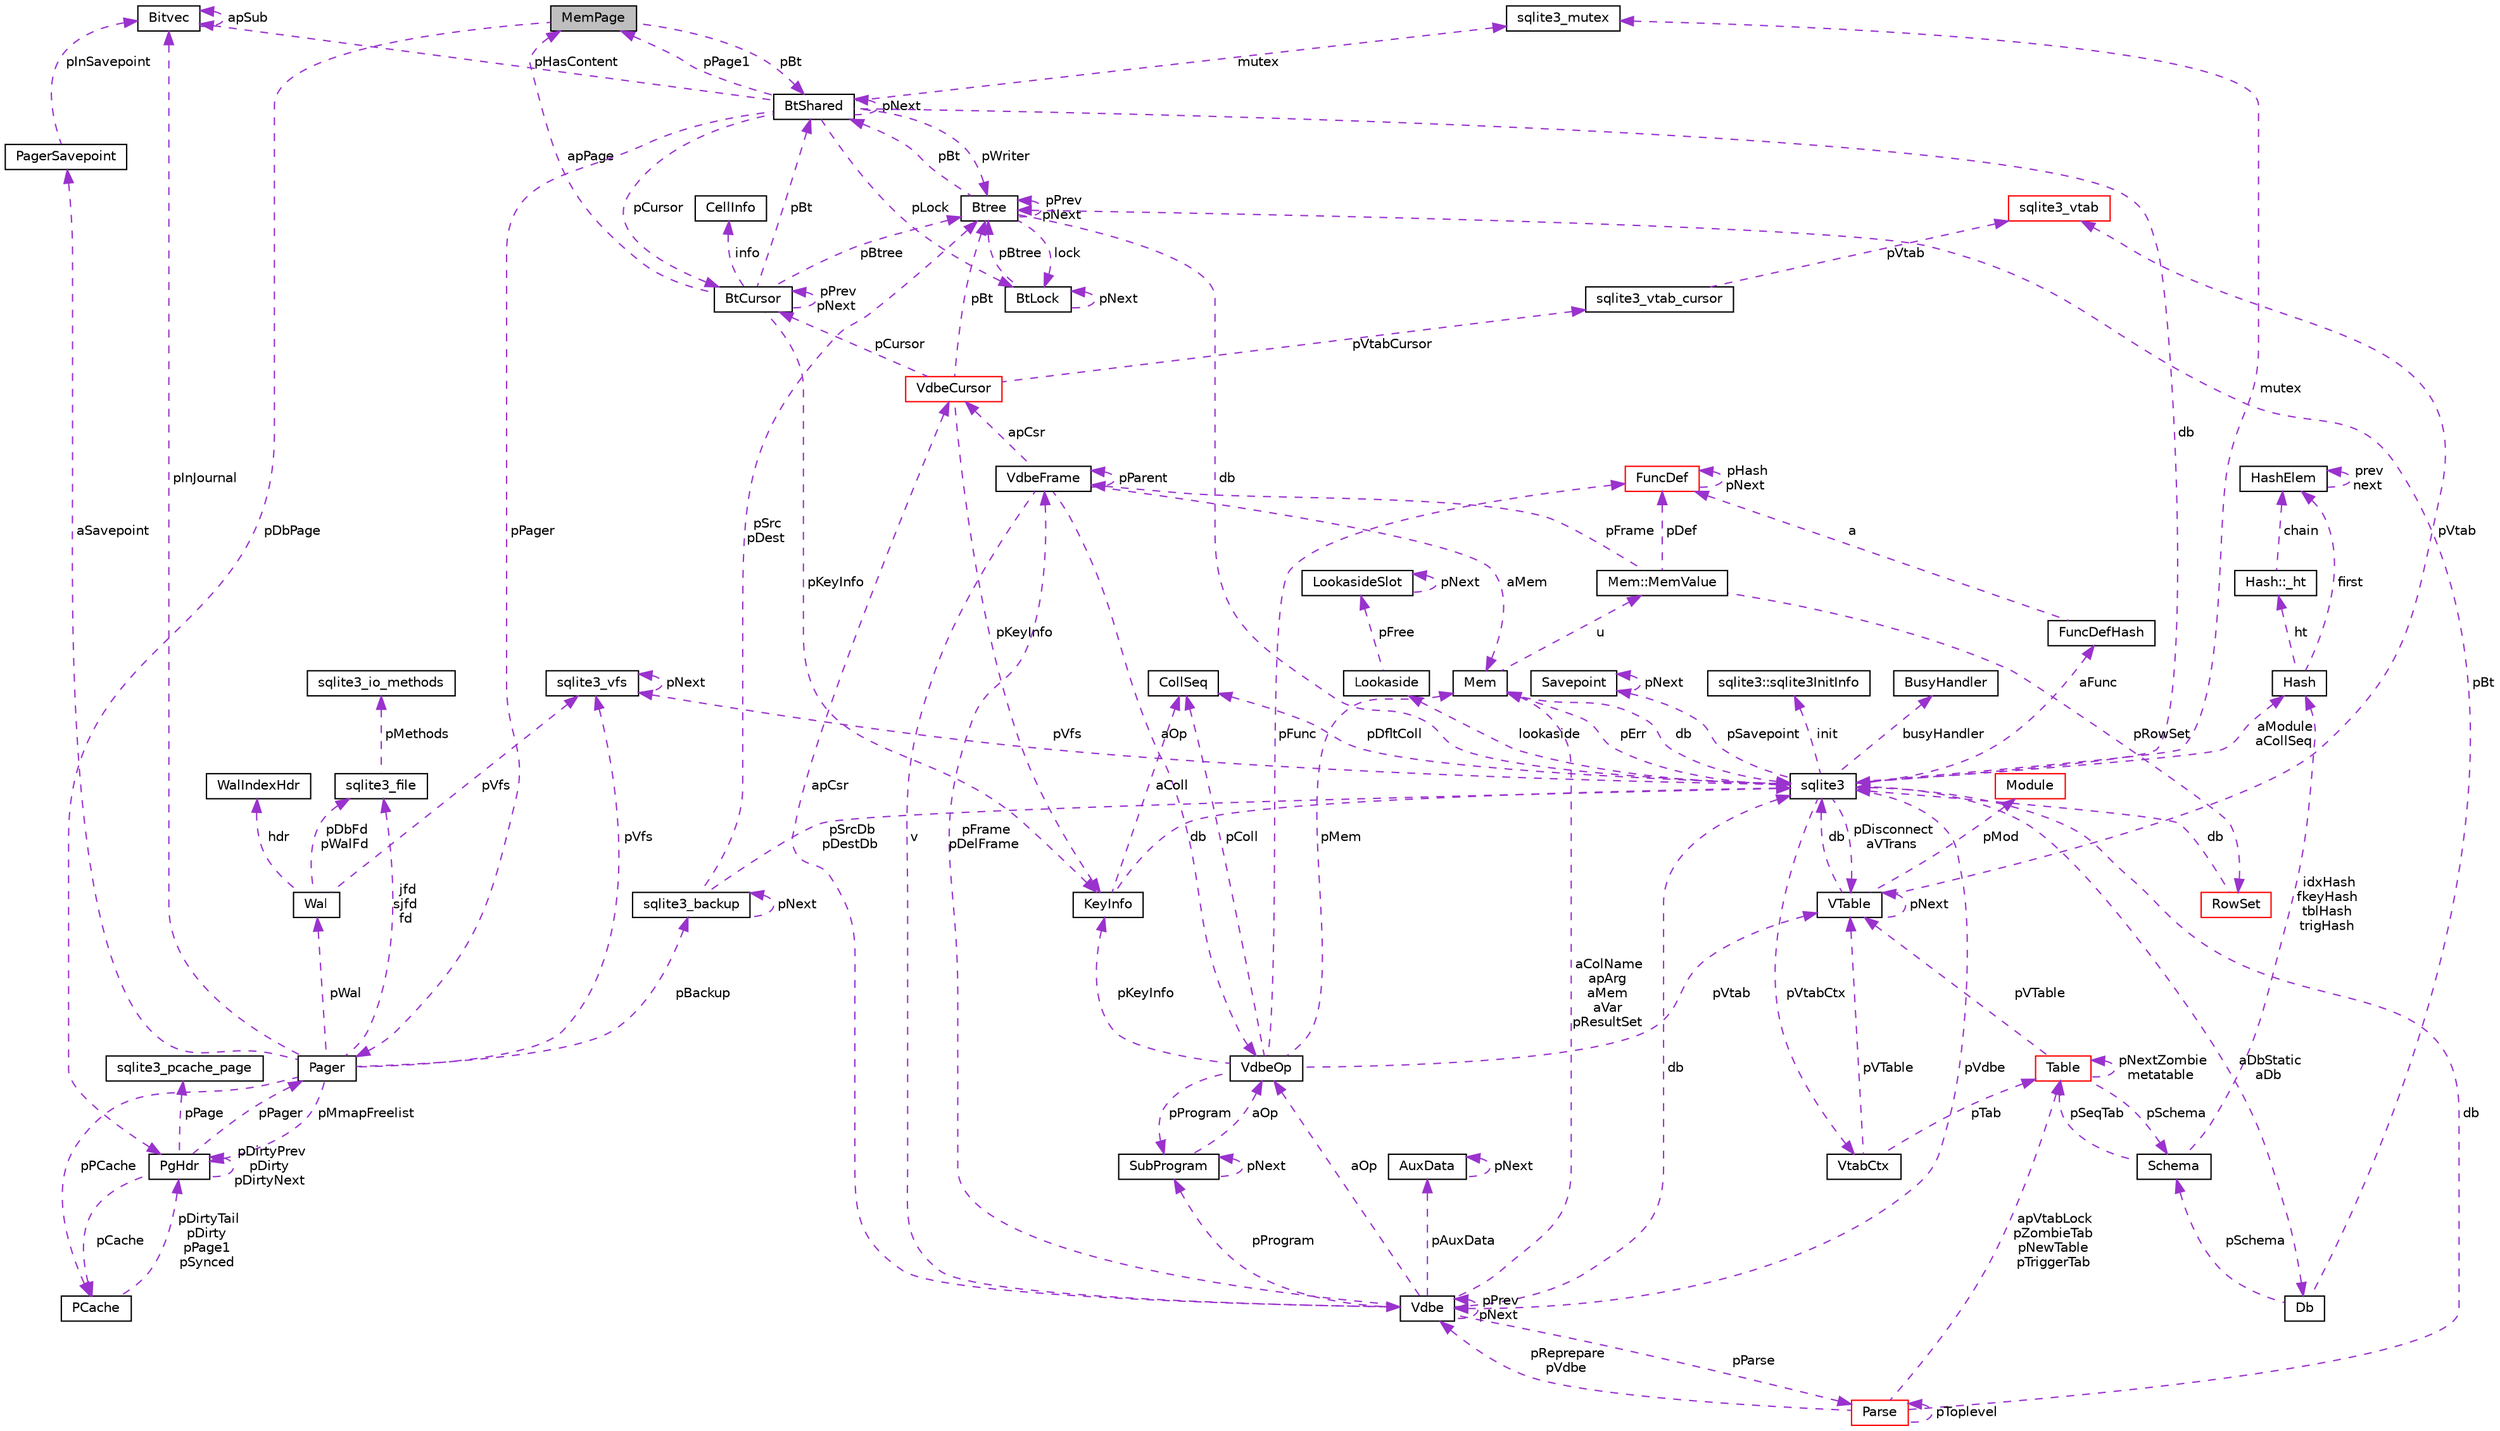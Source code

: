 digraph "MemPage"
{
  edge [fontname="Helvetica",fontsize="10",labelfontname="Helvetica",labelfontsize="10"];
  node [fontname="Helvetica",fontsize="10",shape=record];
  Node1 [label="MemPage",height=0.2,width=0.4,color="black", fillcolor="grey75", style="filled", fontcolor="black"];
  Node2 -> Node1 [dir="back",color="darkorchid3",fontsize="10",style="dashed",label=" pBt" ,fontname="Helvetica"];
  Node2 [label="BtShared",height=0.2,width=0.4,color="black", fillcolor="white", style="filled",URL="$struct_bt_shared.html"];
  Node3 -> Node2 [dir="back",color="darkorchid3",fontsize="10",style="dashed",label=" pCursor" ,fontname="Helvetica"];
  Node3 [label="BtCursor",height=0.2,width=0.4,color="black", fillcolor="white", style="filled",URL="$struct_bt_cursor.html"];
  Node3 -> Node3 [dir="back",color="darkorchid3",fontsize="10",style="dashed",label=" pPrev\npNext" ,fontname="Helvetica"];
  Node4 -> Node3 [dir="back",color="darkorchid3",fontsize="10",style="dashed",label=" info" ,fontname="Helvetica"];
  Node4 [label="CellInfo",height=0.2,width=0.4,color="black", fillcolor="white", style="filled",URL="$struct_cell_info.html"];
  Node2 -> Node3 [dir="back",color="darkorchid3",fontsize="10",style="dashed",label=" pBt" ,fontname="Helvetica"];
  Node1 -> Node3 [dir="back",color="darkorchid3",fontsize="10",style="dashed",label=" apPage" ,fontname="Helvetica"];
  Node5 -> Node3 [dir="back",color="darkorchid3",fontsize="10",style="dashed",label=" pKeyInfo" ,fontname="Helvetica"];
  Node5 [label="KeyInfo",height=0.2,width=0.4,color="black", fillcolor="white", style="filled",URL="$struct_key_info.html"];
  Node6 -> Node5 [dir="back",color="darkorchid3",fontsize="10",style="dashed",label=" db" ,fontname="Helvetica"];
  Node6 [label="sqlite3",height=0.2,width=0.4,color="black", fillcolor="white", style="filled",URL="$structsqlite3.html"];
  Node7 -> Node6 [dir="back",color="darkorchid3",fontsize="10",style="dashed",label=" pErr" ,fontname="Helvetica"];
  Node7 [label="Mem",height=0.2,width=0.4,color="black", fillcolor="white", style="filled",URL="$struct_mem.html"];
  Node8 -> Node7 [dir="back",color="darkorchid3",fontsize="10",style="dashed",label=" u" ,fontname="Helvetica"];
  Node8 [label="Mem::MemValue",height=0.2,width=0.4,color="black", fillcolor="white", style="filled",URL="$union_mem_1_1_mem_value.html"];
  Node9 -> Node8 [dir="back",color="darkorchid3",fontsize="10",style="dashed",label=" pFrame" ,fontname="Helvetica"];
  Node9 [label="VdbeFrame",height=0.2,width=0.4,color="black", fillcolor="white", style="filled",URL="$struct_vdbe_frame.html"];
  Node7 -> Node9 [dir="back",color="darkorchid3",fontsize="10",style="dashed",label=" aMem" ,fontname="Helvetica"];
  Node10 -> Node9 [dir="back",color="darkorchid3",fontsize="10",style="dashed",label=" v" ,fontname="Helvetica"];
  Node10 [label="Vdbe",height=0.2,width=0.4,color="black", fillcolor="white", style="filled",URL="$struct_vdbe.html"];
  Node10 -> Node10 [dir="back",color="darkorchid3",fontsize="10",style="dashed",label=" pPrev\npNext" ,fontname="Helvetica"];
  Node7 -> Node10 [dir="back",color="darkorchid3",fontsize="10",style="dashed",label=" aColName\napArg\naMem\naVar\npResultSet" ,fontname="Helvetica"];
  Node6 -> Node10 [dir="back",color="darkorchid3",fontsize="10",style="dashed",label=" db" ,fontname="Helvetica"];
  Node9 -> Node10 [dir="back",color="darkorchid3",fontsize="10",style="dashed",label=" pFrame\npDelFrame" ,fontname="Helvetica"];
  Node11 -> Node10 [dir="back",color="darkorchid3",fontsize="10",style="dashed",label=" pAuxData" ,fontname="Helvetica"];
  Node11 [label="AuxData",height=0.2,width=0.4,color="black", fillcolor="white", style="filled",URL="$struct_aux_data.html"];
  Node11 -> Node11 [dir="back",color="darkorchid3",fontsize="10",style="dashed",label=" pNext" ,fontname="Helvetica"];
  Node12 -> Node10 [dir="back",color="darkorchid3",fontsize="10",style="dashed",label=" pProgram" ,fontname="Helvetica"];
  Node12 [label="SubProgram",height=0.2,width=0.4,color="black", fillcolor="white", style="filled",URL="$struct_sub_program.html"];
  Node12 -> Node12 [dir="back",color="darkorchid3",fontsize="10",style="dashed",label=" pNext" ,fontname="Helvetica"];
  Node13 -> Node12 [dir="back",color="darkorchid3",fontsize="10",style="dashed",label=" aOp" ,fontname="Helvetica"];
  Node13 [label="VdbeOp",height=0.2,width=0.4,color="black", fillcolor="white", style="filled",URL="$struct_vdbe_op.html"];
  Node7 -> Node13 [dir="back",color="darkorchid3",fontsize="10",style="dashed",label=" pMem" ,fontname="Helvetica"];
  Node14 -> Node13 [dir="back",color="darkorchid3",fontsize="10",style="dashed",label=" pColl" ,fontname="Helvetica"];
  Node14 [label="CollSeq",height=0.2,width=0.4,color="black", fillcolor="white", style="filled",URL="$struct_coll_seq.html"];
  Node15 -> Node13 [dir="back",color="darkorchid3",fontsize="10",style="dashed",label=" pVtab" ,fontname="Helvetica"];
  Node15 [label="VTable",height=0.2,width=0.4,color="black", fillcolor="white", style="filled",URL="$struct_v_table.html"];
  Node6 -> Node15 [dir="back",color="darkorchid3",fontsize="10",style="dashed",label=" db" ,fontname="Helvetica"];
  Node15 -> Node15 [dir="back",color="darkorchid3",fontsize="10",style="dashed",label=" pNext" ,fontname="Helvetica"];
  Node16 -> Node15 [dir="back",color="darkorchid3",fontsize="10",style="dashed",label=" pMod" ,fontname="Helvetica"];
  Node16 [label="Module",height=0.2,width=0.4,color="red", fillcolor="white", style="filled",URL="$struct_module.html"];
  Node17 -> Node15 [dir="back",color="darkorchid3",fontsize="10",style="dashed",label=" pVtab" ,fontname="Helvetica"];
  Node17 [label="sqlite3_vtab",height=0.2,width=0.4,color="red", fillcolor="white", style="filled",URL="$structsqlite3__vtab.html"];
  Node12 -> Node13 [dir="back",color="darkorchid3",fontsize="10",style="dashed",label=" pProgram" ,fontname="Helvetica"];
  Node5 -> Node13 [dir="back",color="darkorchid3",fontsize="10",style="dashed",label=" pKeyInfo" ,fontname="Helvetica"];
  Node18 -> Node13 [dir="back",color="darkorchid3",fontsize="10",style="dashed",label=" pFunc" ,fontname="Helvetica"];
  Node18 [label="FuncDef",height=0.2,width=0.4,color="red", fillcolor="white", style="filled",URL="$struct_func_def.html"];
  Node18 -> Node18 [dir="back",color="darkorchid3",fontsize="10",style="dashed",label=" pHash\npNext" ,fontname="Helvetica"];
  Node19 -> Node10 [dir="back",color="darkorchid3",fontsize="10",style="dashed",label=" apCsr" ,fontname="Helvetica"];
  Node19 [label="VdbeCursor",height=0.2,width=0.4,color="red", fillcolor="white", style="filled",URL="$struct_vdbe_cursor.html"];
  Node3 -> Node19 [dir="back",color="darkorchid3",fontsize="10",style="dashed",label=" pCursor" ,fontname="Helvetica"];
  Node20 -> Node19 [dir="back",color="darkorchid3",fontsize="10",style="dashed",label=" pVtabCursor" ,fontname="Helvetica"];
  Node20 [label="sqlite3_vtab_cursor",height=0.2,width=0.4,color="black", fillcolor="white", style="filled",URL="$structsqlite3__vtab__cursor.html"];
  Node17 -> Node20 [dir="back",color="darkorchid3",fontsize="10",style="dashed",label=" pVtab" ,fontname="Helvetica"];
  Node5 -> Node19 [dir="back",color="darkorchid3",fontsize="10",style="dashed",label=" pKeyInfo" ,fontname="Helvetica"];
  Node21 -> Node19 [dir="back",color="darkorchid3",fontsize="10",style="dashed",label=" pBt" ,fontname="Helvetica"];
  Node21 [label="Btree",height=0.2,width=0.4,color="black", fillcolor="white", style="filled",URL="$struct_btree.html"];
  Node2 -> Node21 [dir="back",color="darkorchid3",fontsize="10",style="dashed",label=" pBt" ,fontname="Helvetica"];
  Node6 -> Node21 [dir="back",color="darkorchid3",fontsize="10",style="dashed",label=" db" ,fontname="Helvetica"];
  Node22 -> Node21 [dir="back",color="darkorchid3",fontsize="10",style="dashed",label=" lock" ,fontname="Helvetica"];
  Node22 [label="BtLock",height=0.2,width=0.4,color="black", fillcolor="white", style="filled",URL="$struct_bt_lock.html"];
  Node22 -> Node22 [dir="back",color="darkorchid3",fontsize="10",style="dashed",label=" pNext" ,fontname="Helvetica"];
  Node21 -> Node22 [dir="back",color="darkorchid3",fontsize="10",style="dashed",label=" pBtree" ,fontname="Helvetica"];
  Node21 -> Node21 [dir="back",color="darkorchid3",fontsize="10",style="dashed",label=" pPrev\npNext" ,fontname="Helvetica"];
  Node23 -> Node10 [dir="back",color="darkorchid3",fontsize="10",style="dashed",label=" pParse" ,fontname="Helvetica"];
  Node23 [label="Parse",height=0.2,width=0.4,color="red", fillcolor="white", style="filled",URL="$struct_parse.html"];
  Node10 -> Node23 [dir="back",color="darkorchid3",fontsize="10",style="dashed",label=" pReprepare\npVdbe" ,fontname="Helvetica"];
  Node6 -> Node23 [dir="back",color="darkorchid3",fontsize="10",style="dashed",label=" db" ,fontname="Helvetica"];
  Node24 -> Node23 [dir="back",color="darkorchid3",fontsize="10",style="dashed",label=" apVtabLock\npZombieTab\npNewTable\npTriggerTab" ,fontname="Helvetica"];
  Node24 [label="Table",height=0.2,width=0.4,color="red", fillcolor="white", style="filled",URL="$struct_table.html"];
  Node25 -> Node24 [dir="back",color="darkorchid3",fontsize="10",style="dashed",label=" pSchema" ,fontname="Helvetica"];
  Node25 [label="Schema",height=0.2,width=0.4,color="black", fillcolor="white", style="filled",URL="$struct_schema.html"];
  Node24 -> Node25 [dir="back",color="darkorchid3",fontsize="10",style="dashed",label=" pSeqTab" ,fontname="Helvetica"];
  Node26 -> Node25 [dir="back",color="darkorchid3",fontsize="10",style="dashed",label=" idxHash\nfkeyHash\ntblHash\ntrigHash" ,fontname="Helvetica"];
  Node26 [label="Hash",height=0.2,width=0.4,color="black", fillcolor="white", style="filled",URL="$struct_hash.html"];
  Node27 -> Node26 [dir="back",color="darkorchid3",fontsize="10",style="dashed",label=" ht" ,fontname="Helvetica"];
  Node27 [label="Hash::_ht",height=0.2,width=0.4,color="black", fillcolor="white", style="filled",URL="$struct_hash_1_1__ht.html"];
  Node28 -> Node27 [dir="back",color="darkorchid3",fontsize="10",style="dashed",label=" chain" ,fontname="Helvetica"];
  Node28 [label="HashElem",height=0.2,width=0.4,color="black", fillcolor="white", style="filled",URL="$struct_hash_elem.html"];
  Node28 -> Node28 [dir="back",color="darkorchid3",fontsize="10",style="dashed",label=" prev\nnext" ,fontname="Helvetica"];
  Node28 -> Node26 [dir="back",color="darkorchid3",fontsize="10",style="dashed",label=" first" ,fontname="Helvetica"];
  Node15 -> Node24 [dir="back",color="darkorchid3",fontsize="10",style="dashed",label=" pVTable" ,fontname="Helvetica"];
  Node24 -> Node24 [dir="back",color="darkorchid3",fontsize="10",style="dashed",label=" pNextZombie\nmetatable" ,fontname="Helvetica"];
  Node23 -> Node23 [dir="back",color="darkorchid3",fontsize="10",style="dashed",label=" pToplevel" ,fontname="Helvetica"];
  Node13 -> Node10 [dir="back",color="darkorchid3",fontsize="10",style="dashed",label=" aOp" ,fontname="Helvetica"];
  Node9 -> Node9 [dir="back",color="darkorchid3",fontsize="10",style="dashed",label=" pParent" ,fontname="Helvetica"];
  Node19 -> Node9 [dir="back",color="darkorchid3",fontsize="10",style="dashed",label=" apCsr" ,fontname="Helvetica"];
  Node13 -> Node9 [dir="back",color="darkorchid3",fontsize="10",style="dashed",label=" aOp" ,fontname="Helvetica"];
  Node29 -> Node8 [dir="back",color="darkorchid3",fontsize="10",style="dashed",label=" pRowSet" ,fontname="Helvetica"];
  Node29 [label="RowSet",height=0.2,width=0.4,color="red", fillcolor="white", style="filled",URL="$struct_row_set.html"];
  Node6 -> Node29 [dir="back",color="darkorchid3",fontsize="10",style="dashed",label=" db" ,fontname="Helvetica"];
  Node18 -> Node8 [dir="back",color="darkorchid3",fontsize="10",style="dashed",label=" pDef" ,fontname="Helvetica"];
  Node6 -> Node7 [dir="back",color="darkorchid3",fontsize="10",style="dashed",label=" db" ,fontname="Helvetica"];
  Node10 -> Node6 [dir="back",color="darkorchid3",fontsize="10",style="dashed",label=" pVdbe" ,fontname="Helvetica"];
  Node30 -> Node6 [dir="back",color="darkorchid3",fontsize="10",style="dashed",label=" pSavepoint" ,fontname="Helvetica"];
  Node30 [label="Savepoint",height=0.2,width=0.4,color="black", fillcolor="white", style="filled",URL="$struct_savepoint.html"];
  Node30 -> Node30 [dir="back",color="darkorchid3",fontsize="10",style="dashed",label=" pNext" ,fontname="Helvetica"];
  Node31 -> Node6 [dir="back",color="darkorchid3",fontsize="10",style="dashed",label=" aFunc" ,fontname="Helvetica"];
  Node31 [label="FuncDefHash",height=0.2,width=0.4,color="black", fillcolor="white", style="filled",URL="$struct_func_def_hash.html"];
  Node18 -> Node31 [dir="back",color="darkorchid3",fontsize="10",style="dashed",label=" a" ,fontname="Helvetica"];
  Node32 -> Node6 [dir="back",color="darkorchid3",fontsize="10",style="dashed",label=" lookaside" ,fontname="Helvetica"];
  Node32 [label="Lookaside",height=0.2,width=0.4,color="black", fillcolor="white", style="filled",URL="$struct_lookaside.html"];
  Node33 -> Node32 [dir="back",color="darkorchid3",fontsize="10",style="dashed",label=" pFree" ,fontname="Helvetica"];
  Node33 [label="LookasideSlot",height=0.2,width=0.4,color="black", fillcolor="white", style="filled",URL="$struct_lookaside_slot.html"];
  Node33 -> Node33 [dir="back",color="darkorchid3",fontsize="10",style="dashed",label=" pNext" ,fontname="Helvetica"];
  Node34 -> Node6 [dir="back",color="darkorchid3",fontsize="10",style="dashed",label=" mutex" ,fontname="Helvetica"];
  Node34 [label="sqlite3_mutex",height=0.2,width=0.4,color="black", fillcolor="white", style="filled",URL="$structsqlite3__mutex.html"];
  Node35 -> Node6 [dir="back",color="darkorchid3",fontsize="10",style="dashed",label=" pVfs" ,fontname="Helvetica"];
  Node35 [label="sqlite3_vfs",height=0.2,width=0.4,color="black", fillcolor="white", style="filled",URL="$structsqlite3__vfs.html"];
  Node35 -> Node35 [dir="back",color="darkorchid3",fontsize="10",style="dashed",label=" pNext" ,fontname="Helvetica"];
  Node36 -> Node6 [dir="back",color="darkorchid3",fontsize="10",style="dashed",label=" init" ,fontname="Helvetica"];
  Node36 [label="sqlite3::sqlite3InitInfo",height=0.2,width=0.4,color="black", fillcolor="white", style="filled",URL="$structsqlite3_1_1sqlite3_init_info.html"];
  Node37 -> Node6 [dir="back",color="darkorchid3",fontsize="10",style="dashed",label=" busyHandler" ,fontname="Helvetica"];
  Node37 [label="BusyHandler",height=0.2,width=0.4,color="black", fillcolor="white", style="filled",URL="$struct_busy_handler.html"];
  Node38 -> Node6 [dir="back",color="darkorchid3",fontsize="10",style="dashed",label=" pVtabCtx" ,fontname="Helvetica"];
  Node38 [label="VtabCtx",height=0.2,width=0.4,color="black", fillcolor="white", style="filled",URL="$struct_vtab_ctx.html"];
  Node15 -> Node38 [dir="back",color="darkorchid3",fontsize="10",style="dashed",label=" pVTable" ,fontname="Helvetica"];
  Node24 -> Node38 [dir="back",color="darkorchid3",fontsize="10",style="dashed",label=" pTab" ,fontname="Helvetica"];
  Node14 -> Node6 [dir="back",color="darkorchid3",fontsize="10",style="dashed",label=" pDfltColl" ,fontname="Helvetica"];
  Node15 -> Node6 [dir="back",color="darkorchid3",fontsize="10",style="dashed",label=" pDisconnect\naVTrans" ,fontname="Helvetica"];
  Node39 -> Node6 [dir="back",color="darkorchid3",fontsize="10",style="dashed",label=" aDbStatic\naDb" ,fontname="Helvetica"];
  Node39 [label="Db",height=0.2,width=0.4,color="black", fillcolor="white", style="filled",URL="$struct_db.html"];
  Node25 -> Node39 [dir="back",color="darkorchid3",fontsize="10",style="dashed",label=" pSchema" ,fontname="Helvetica"];
  Node21 -> Node39 [dir="back",color="darkorchid3",fontsize="10",style="dashed",label=" pBt" ,fontname="Helvetica"];
  Node26 -> Node6 [dir="back",color="darkorchid3",fontsize="10",style="dashed",label=" aModule\naCollSeq" ,fontname="Helvetica"];
  Node14 -> Node5 [dir="back",color="darkorchid3",fontsize="10",style="dashed",label=" aColl" ,fontname="Helvetica"];
  Node21 -> Node3 [dir="back",color="darkorchid3",fontsize="10",style="dashed",label=" pBtree" ,fontname="Helvetica"];
  Node2 -> Node2 [dir="back",color="darkorchid3",fontsize="10",style="dashed",label=" pNext" ,fontname="Helvetica"];
  Node6 -> Node2 [dir="back",color="darkorchid3",fontsize="10",style="dashed",label=" db" ,fontname="Helvetica"];
  Node40 -> Node2 [dir="back",color="darkorchid3",fontsize="10",style="dashed",label=" pHasContent" ,fontname="Helvetica"];
  Node40 [label="Bitvec",height=0.2,width=0.4,color="black", fillcolor="white", style="filled",URL="$struct_bitvec.html"];
  Node40 -> Node40 [dir="back",color="darkorchid3",fontsize="10",style="dashed",label=" apSub" ,fontname="Helvetica"];
  Node34 -> Node2 [dir="back",color="darkorchid3",fontsize="10",style="dashed",label=" mutex" ,fontname="Helvetica"];
  Node22 -> Node2 [dir="back",color="darkorchid3",fontsize="10",style="dashed",label=" pLock" ,fontname="Helvetica"];
  Node1 -> Node2 [dir="back",color="darkorchid3",fontsize="10",style="dashed",label=" pPage1" ,fontname="Helvetica"];
  Node21 -> Node2 [dir="back",color="darkorchid3",fontsize="10",style="dashed",label=" pWriter" ,fontname="Helvetica"];
  Node41 -> Node2 [dir="back",color="darkorchid3",fontsize="10",style="dashed",label=" pPager" ,fontname="Helvetica"];
  Node41 [label="Pager",height=0.2,width=0.4,color="black", fillcolor="white", style="filled",URL="$struct_pager.html"];
  Node42 -> Node41 [dir="back",color="darkorchid3",fontsize="10",style="dashed",label=" pPCache" ,fontname="Helvetica"];
  Node42 [label="PCache",height=0.2,width=0.4,color="black", fillcolor="white", style="filled",URL="$struct_p_cache.html"];
  Node43 -> Node42 [dir="back",color="darkorchid3",fontsize="10",style="dashed",label=" pDirtyTail\npDirty\npPage1\npSynced" ,fontname="Helvetica"];
  Node43 [label="PgHdr",height=0.2,width=0.4,color="black", fillcolor="white", style="filled",URL="$struct_pg_hdr.html"];
  Node44 -> Node43 [dir="back",color="darkorchid3",fontsize="10",style="dashed",label=" pPage" ,fontname="Helvetica"];
  Node44 [label="sqlite3_pcache_page",height=0.2,width=0.4,color="black", fillcolor="white", style="filled",URL="$structsqlite3__pcache__page.html"];
  Node42 -> Node43 [dir="back",color="darkorchid3",fontsize="10",style="dashed",label=" pCache" ,fontname="Helvetica"];
  Node43 -> Node43 [dir="back",color="darkorchid3",fontsize="10",style="dashed",label=" pDirtyPrev\npDirty\npDirtyNext" ,fontname="Helvetica"];
  Node41 -> Node43 [dir="back",color="darkorchid3",fontsize="10",style="dashed",label=" pPager" ,fontname="Helvetica"];
  Node45 -> Node41 [dir="back",color="darkorchid3",fontsize="10",style="dashed",label=" pBackup" ,fontname="Helvetica"];
  Node45 [label="sqlite3_backup",height=0.2,width=0.4,color="black", fillcolor="white", style="filled",URL="$structsqlite3__backup.html"];
  Node45 -> Node45 [dir="back",color="darkorchid3",fontsize="10",style="dashed",label=" pNext" ,fontname="Helvetica"];
  Node6 -> Node45 [dir="back",color="darkorchid3",fontsize="10",style="dashed",label=" pSrcDb\npDestDb" ,fontname="Helvetica"];
  Node21 -> Node45 [dir="back",color="darkorchid3",fontsize="10",style="dashed",label=" pSrc\npDest" ,fontname="Helvetica"];
  Node40 -> Node41 [dir="back",color="darkorchid3",fontsize="10",style="dashed",label=" pInJournal" ,fontname="Helvetica"];
  Node46 -> Node41 [dir="back",color="darkorchid3",fontsize="10",style="dashed",label=" jfd\nsjfd\nfd" ,fontname="Helvetica"];
  Node46 [label="sqlite3_file",height=0.2,width=0.4,color="black", fillcolor="white", style="filled",URL="$structsqlite3__file.html"];
  Node47 -> Node46 [dir="back",color="darkorchid3",fontsize="10",style="dashed",label=" pMethods" ,fontname="Helvetica"];
  Node47 [label="sqlite3_io_methods",height=0.2,width=0.4,color="black", fillcolor="white", style="filled",URL="$structsqlite3__io__methods.html"];
  Node35 -> Node41 [dir="back",color="darkorchid3",fontsize="10",style="dashed",label=" pVfs" ,fontname="Helvetica"];
  Node43 -> Node41 [dir="back",color="darkorchid3",fontsize="10",style="dashed",label=" pMmapFreelist" ,fontname="Helvetica"];
  Node48 -> Node41 [dir="back",color="darkorchid3",fontsize="10",style="dashed",label=" pWal" ,fontname="Helvetica"];
  Node48 [label="Wal",height=0.2,width=0.4,color="black", fillcolor="white", style="filled",URL="$struct_wal.html"];
  Node46 -> Node48 [dir="back",color="darkorchid3",fontsize="10",style="dashed",label=" pDbFd\npWalFd" ,fontname="Helvetica"];
  Node35 -> Node48 [dir="back",color="darkorchid3",fontsize="10",style="dashed",label=" pVfs" ,fontname="Helvetica"];
  Node49 -> Node48 [dir="back",color="darkorchid3",fontsize="10",style="dashed",label=" hdr" ,fontname="Helvetica"];
  Node49 [label="WalIndexHdr",height=0.2,width=0.4,color="black", fillcolor="white", style="filled",URL="$struct_wal_index_hdr.html"];
  Node50 -> Node41 [dir="back",color="darkorchid3",fontsize="10",style="dashed",label=" aSavepoint" ,fontname="Helvetica"];
  Node50 [label="PagerSavepoint",height=0.2,width=0.4,color="black", fillcolor="white", style="filled",URL="$struct_pager_savepoint.html"];
  Node40 -> Node50 [dir="back",color="darkorchid3",fontsize="10",style="dashed",label=" pInSavepoint" ,fontname="Helvetica"];
  Node43 -> Node1 [dir="back",color="darkorchid3",fontsize="10",style="dashed",label=" pDbPage" ,fontname="Helvetica"];
}
